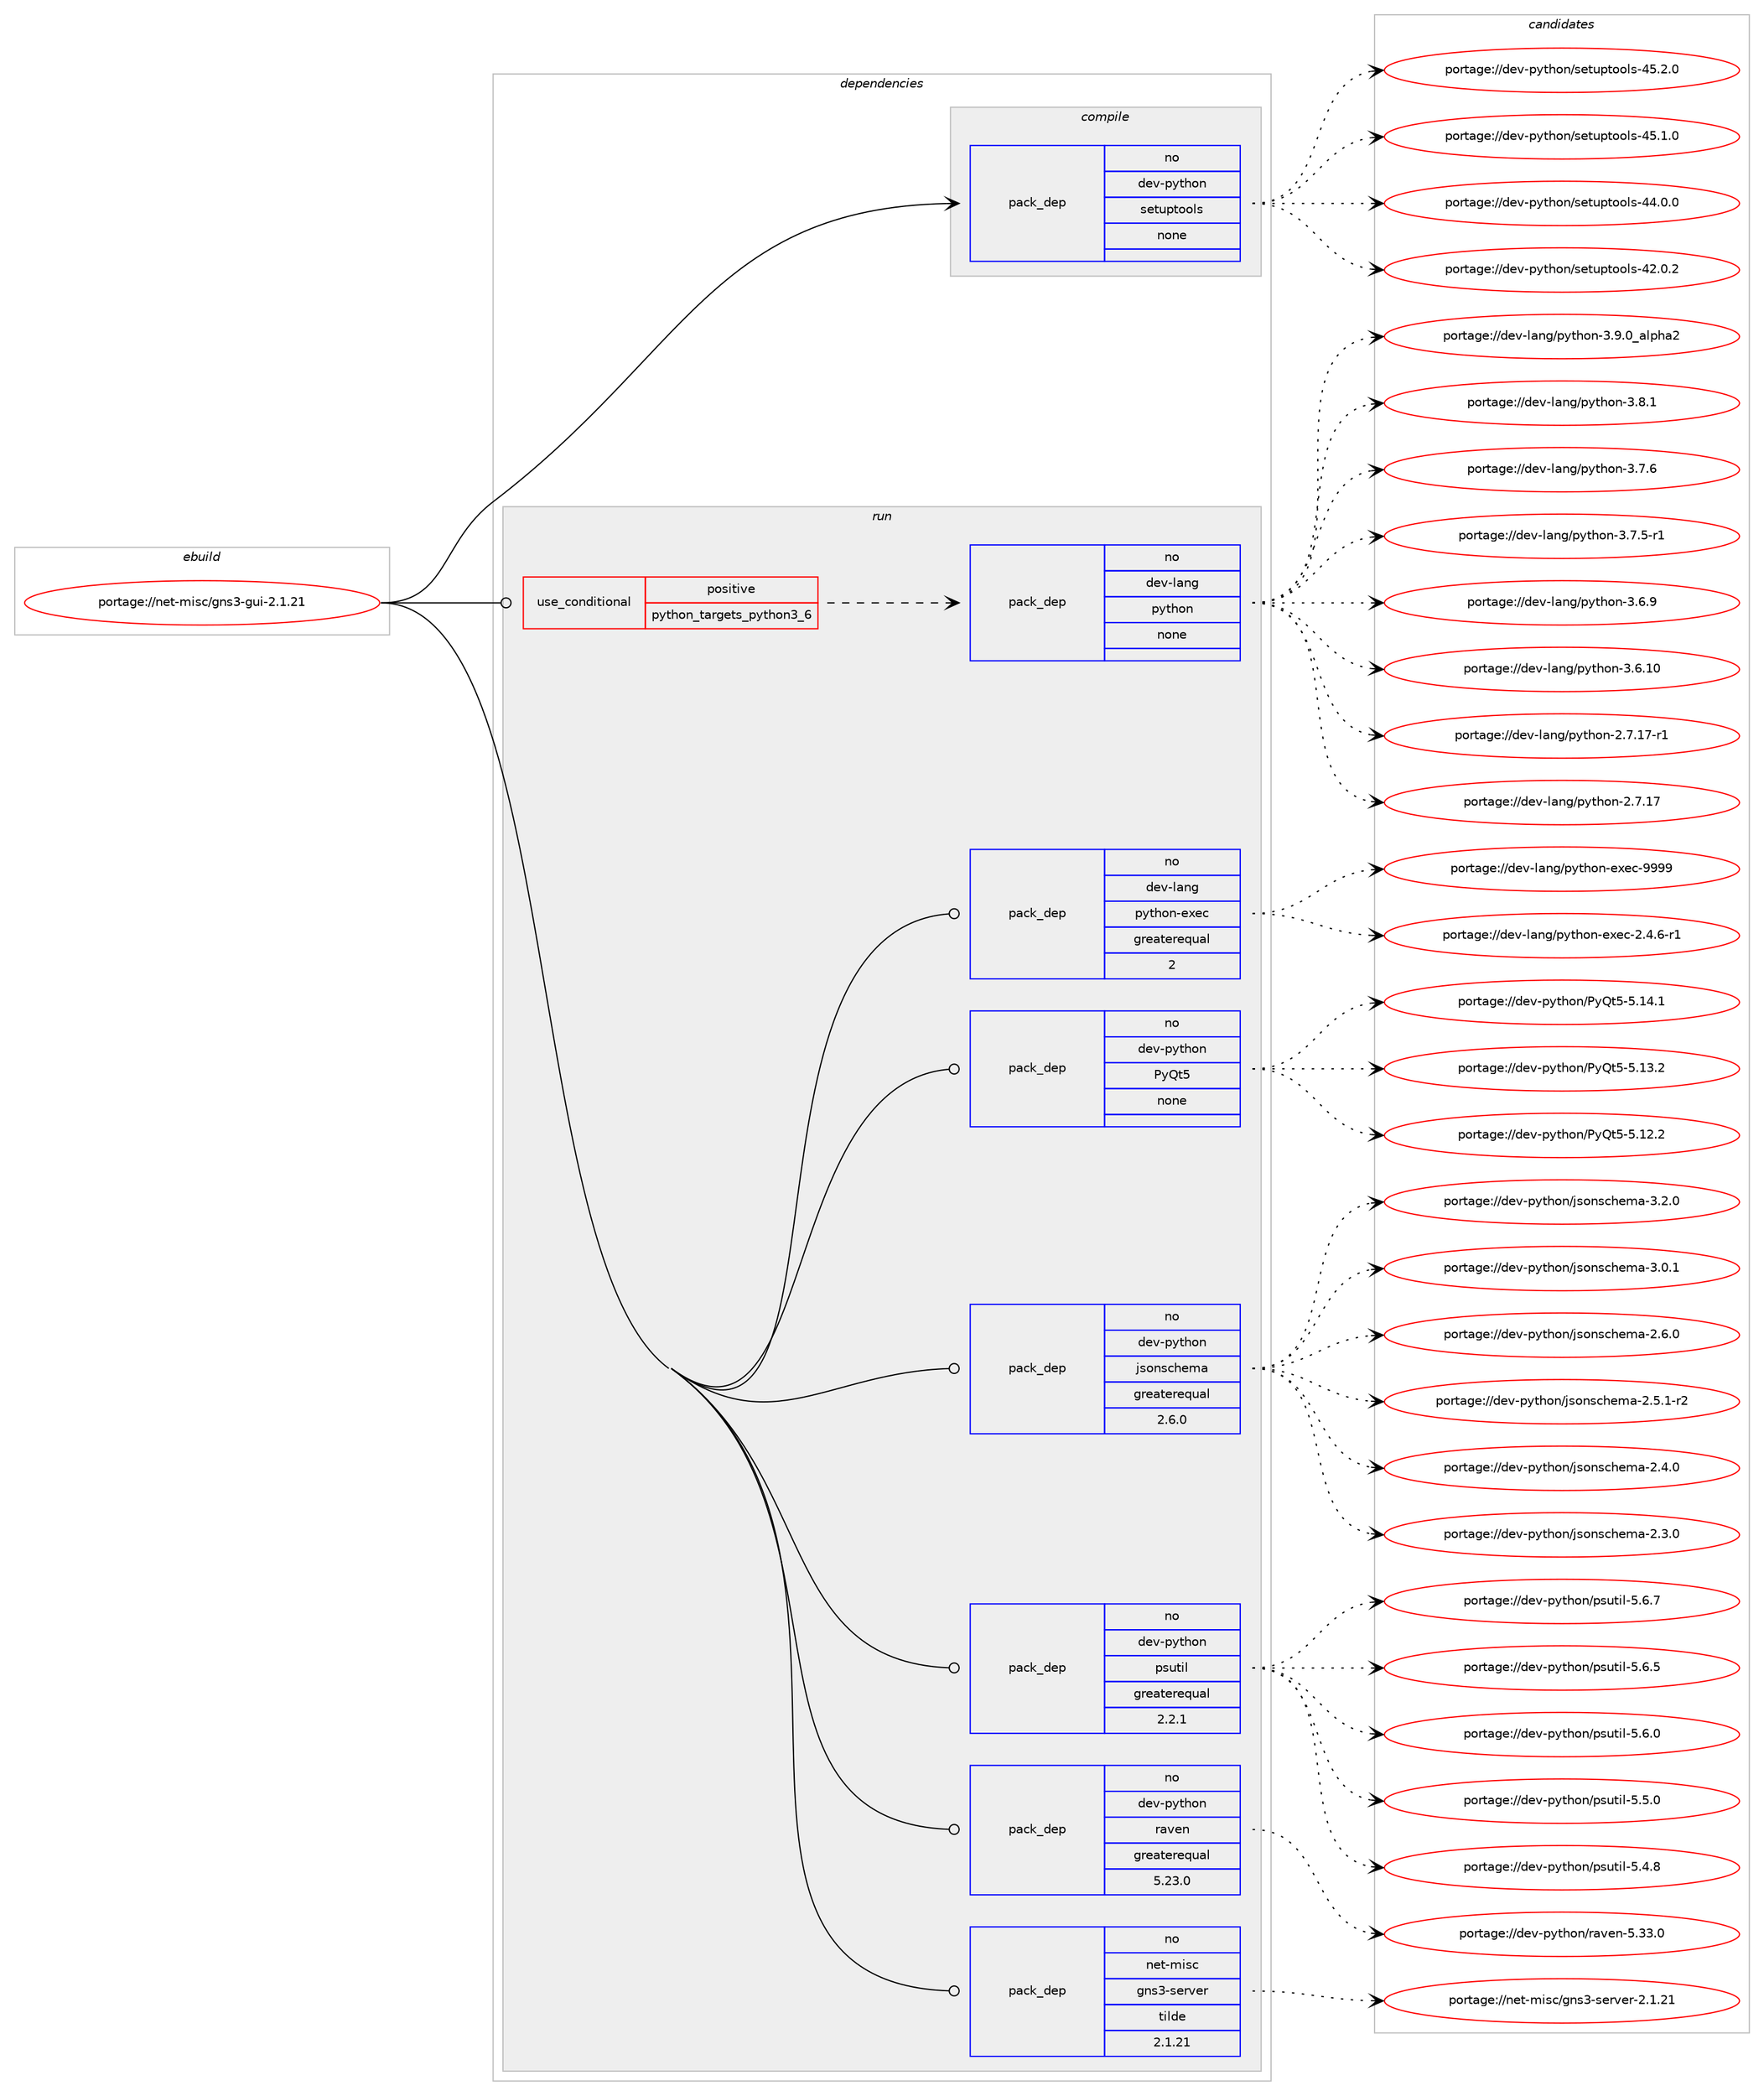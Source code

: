digraph prolog {

# *************
# Graph options
# *************

newrank=true;
concentrate=true;
compound=true;
graph [rankdir=LR,fontname=Helvetica,fontsize=10,ranksep=1.5];#, ranksep=2.5, nodesep=0.2];
edge  [arrowhead=vee];
node  [fontname=Helvetica,fontsize=10];

# **********
# The ebuild
# **********

subgraph cluster_leftcol {
color=gray;
rank=same;
label=<<i>ebuild</i>>;
id [label="portage://net-misc/gns3-gui-2.1.21", color=red, width=4, href="../net-misc/gns3-gui-2.1.21.svg"];
}

# ****************
# The dependencies
# ****************

subgraph cluster_midcol {
color=gray;
label=<<i>dependencies</i>>;
subgraph cluster_compile {
fillcolor="#eeeeee";
style=filled;
label=<<i>compile</i>>;
subgraph pack99125 {
dependency127774 [label=<<TABLE BORDER="0" CELLBORDER="1" CELLSPACING="0" CELLPADDING="4" WIDTH="220"><TR><TD ROWSPAN="6" CELLPADDING="30">pack_dep</TD></TR><TR><TD WIDTH="110">no</TD></TR><TR><TD>dev-python</TD></TR><TR><TD>setuptools</TD></TR><TR><TD>none</TD></TR><TR><TD></TD></TR></TABLE>>, shape=none, color=blue];
}
id:e -> dependency127774:w [weight=20,style="solid",arrowhead="vee"];
}
subgraph cluster_compileandrun {
fillcolor="#eeeeee";
style=filled;
label=<<i>compile and run</i>>;
}
subgraph cluster_run {
fillcolor="#eeeeee";
style=filled;
label=<<i>run</i>>;
subgraph cond26496 {
dependency127775 [label=<<TABLE BORDER="0" CELLBORDER="1" CELLSPACING="0" CELLPADDING="4"><TR><TD ROWSPAN="3" CELLPADDING="10">use_conditional</TD></TR><TR><TD>positive</TD></TR><TR><TD>python_targets_python3_6</TD></TR></TABLE>>, shape=none, color=red];
subgraph pack99126 {
dependency127776 [label=<<TABLE BORDER="0" CELLBORDER="1" CELLSPACING="0" CELLPADDING="4" WIDTH="220"><TR><TD ROWSPAN="6" CELLPADDING="30">pack_dep</TD></TR><TR><TD WIDTH="110">no</TD></TR><TR><TD>dev-lang</TD></TR><TR><TD>python</TD></TR><TR><TD>none</TD></TR><TR><TD></TD></TR></TABLE>>, shape=none, color=blue];
}
dependency127775:e -> dependency127776:w [weight=20,style="dashed",arrowhead="vee"];
}
id:e -> dependency127775:w [weight=20,style="solid",arrowhead="odot"];
subgraph pack99127 {
dependency127777 [label=<<TABLE BORDER="0" CELLBORDER="1" CELLSPACING="0" CELLPADDING="4" WIDTH="220"><TR><TD ROWSPAN="6" CELLPADDING="30">pack_dep</TD></TR><TR><TD WIDTH="110">no</TD></TR><TR><TD>dev-lang</TD></TR><TR><TD>python-exec</TD></TR><TR><TD>greaterequal</TD></TR><TR><TD>2</TD></TR></TABLE>>, shape=none, color=blue];
}
id:e -> dependency127777:w [weight=20,style="solid",arrowhead="odot"];
subgraph pack99128 {
dependency127778 [label=<<TABLE BORDER="0" CELLBORDER="1" CELLSPACING="0" CELLPADDING="4" WIDTH="220"><TR><TD ROWSPAN="6" CELLPADDING="30">pack_dep</TD></TR><TR><TD WIDTH="110">no</TD></TR><TR><TD>dev-python</TD></TR><TR><TD>PyQt5</TD></TR><TR><TD>none</TD></TR><TR><TD></TD></TR></TABLE>>, shape=none, color=blue];
}
id:e -> dependency127778:w [weight=20,style="solid",arrowhead="odot"];
subgraph pack99129 {
dependency127779 [label=<<TABLE BORDER="0" CELLBORDER="1" CELLSPACING="0" CELLPADDING="4" WIDTH="220"><TR><TD ROWSPAN="6" CELLPADDING="30">pack_dep</TD></TR><TR><TD WIDTH="110">no</TD></TR><TR><TD>dev-python</TD></TR><TR><TD>jsonschema</TD></TR><TR><TD>greaterequal</TD></TR><TR><TD>2.6.0</TD></TR></TABLE>>, shape=none, color=blue];
}
id:e -> dependency127779:w [weight=20,style="solid",arrowhead="odot"];
subgraph pack99130 {
dependency127780 [label=<<TABLE BORDER="0" CELLBORDER="1" CELLSPACING="0" CELLPADDING="4" WIDTH="220"><TR><TD ROWSPAN="6" CELLPADDING="30">pack_dep</TD></TR><TR><TD WIDTH="110">no</TD></TR><TR><TD>dev-python</TD></TR><TR><TD>psutil</TD></TR><TR><TD>greaterequal</TD></TR><TR><TD>2.2.1</TD></TR></TABLE>>, shape=none, color=blue];
}
id:e -> dependency127780:w [weight=20,style="solid",arrowhead="odot"];
subgraph pack99131 {
dependency127781 [label=<<TABLE BORDER="0" CELLBORDER="1" CELLSPACING="0" CELLPADDING="4" WIDTH="220"><TR><TD ROWSPAN="6" CELLPADDING="30">pack_dep</TD></TR><TR><TD WIDTH="110">no</TD></TR><TR><TD>dev-python</TD></TR><TR><TD>raven</TD></TR><TR><TD>greaterequal</TD></TR><TR><TD>5.23.0</TD></TR></TABLE>>, shape=none, color=blue];
}
id:e -> dependency127781:w [weight=20,style="solid",arrowhead="odot"];
subgraph pack99132 {
dependency127782 [label=<<TABLE BORDER="0" CELLBORDER="1" CELLSPACING="0" CELLPADDING="4" WIDTH="220"><TR><TD ROWSPAN="6" CELLPADDING="30">pack_dep</TD></TR><TR><TD WIDTH="110">no</TD></TR><TR><TD>net-misc</TD></TR><TR><TD>gns3-server</TD></TR><TR><TD>tilde</TD></TR><TR><TD>2.1.21</TD></TR></TABLE>>, shape=none, color=blue];
}
id:e -> dependency127782:w [weight=20,style="solid",arrowhead="odot"];
}
}

# **************
# The candidates
# **************

subgraph cluster_choices {
rank=same;
color=gray;
label=<<i>candidates</i>>;

subgraph choice99125 {
color=black;
nodesep=1;
choice100101118451121211161041111104711510111611711211611111110811545525346504648 [label="portage://dev-python/setuptools-45.2.0", color=red, width=4,href="../dev-python/setuptools-45.2.0.svg"];
choice100101118451121211161041111104711510111611711211611111110811545525346494648 [label="portage://dev-python/setuptools-45.1.0", color=red, width=4,href="../dev-python/setuptools-45.1.0.svg"];
choice100101118451121211161041111104711510111611711211611111110811545525246484648 [label="portage://dev-python/setuptools-44.0.0", color=red, width=4,href="../dev-python/setuptools-44.0.0.svg"];
choice100101118451121211161041111104711510111611711211611111110811545525046484650 [label="portage://dev-python/setuptools-42.0.2", color=red, width=4,href="../dev-python/setuptools-42.0.2.svg"];
dependency127774:e -> choice100101118451121211161041111104711510111611711211611111110811545525346504648:w [style=dotted,weight="100"];
dependency127774:e -> choice100101118451121211161041111104711510111611711211611111110811545525346494648:w [style=dotted,weight="100"];
dependency127774:e -> choice100101118451121211161041111104711510111611711211611111110811545525246484648:w [style=dotted,weight="100"];
dependency127774:e -> choice100101118451121211161041111104711510111611711211611111110811545525046484650:w [style=dotted,weight="100"];
}
subgraph choice99126 {
color=black;
nodesep=1;
choice10010111845108971101034711212111610411111045514657464895971081121049750 [label="portage://dev-lang/python-3.9.0_alpha2", color=red, width=4,href="../dev-lang/python-3.9.0_alpha2.svg"];
choice100101118451089711010347112121116104111110455146564649 [label="portage://dev-lang/python-3.8.1", color=red, width=4,href="../dev-lang/python-3.8.1.svg"];
choice100101118451089711010347112121116104111110455146554654 [label="portage://dev-lang/python-3.7.6", color=red, width=4,href="../dev-lang/python-3.7.6.svg"];
choice1001011184510897110103471121211161041111104551465546534511449 [label="portage://dev-lang/python-3.7.5-r1", color=red, width=4,href="../dev-lang/python-3.7.5-r1.svg"];
choice100101118451089711010347112121116104111110455146544657 [label="portage://dev-lang/python-3.6.9", color=red, width=4,href="../dev-lang/python-3.6.9.svg"];
choice10010111845108971101034711212111610411111045514654464948 [label="portage://dev-lang/python-3.6.10", color=red, width=4,href="../dev-lang/python-3.6.10.svg"];
choice100101118451089711010347112121116104111110455046554649554511449 [label="portage://dev-lang/python-2.7.17-r1", color=red, width=4,href="../dev-lang/python-2.7.17-r1.svg"];
choice10010111845108971101034711212111610411111045504655464955 [label="portage://dev-lang/python-2.7.17", color=red, width=4,href="../dev-lang/python-2.7.17.svg"];
dependency127776:e -> choice10010111845108971101034711212111610411111045514657464895971081121049750:w [style=dotted,weight="100"];
dependency127776:e -> choice100101118451089711010347112121116104111110455146564649:w [style=dotted,weight="100"];
dependency127776:e -> choice100101118451089711010347112121116104111110455146554654:w [style=dotted,weight="100"];
dependency127776:e -> choice1001011184510897110103471121211161041111104551465546534511449:w [style=dotted,weight="100"];
dependency127776:e -> choice100101118451089711010347112121116104111110455146544657:w [style=dotted,weight="100"];
dependency127776:e -> choice10010111845108971101034711212111610411111045514654464948:w [style=dotted,weight="100"];
dependency127776:e -> choice100101118451089711010347112121116104111110455046554649554511449:w [style=dotted,weight="100"];
dependency127776:e -> choice10010111845108971101034711212111610411111045504655464955:w [style=dotted,weight="100"];
}
subgraph choice99127 {
color=black;
nodesep=1;
choice10010111845108971101034711212111610411111045101120101994557575757 [label="portage://dev-lang/python-exec-9999", color=red, width=4,href="../dev-lang/python-exec-9999.svg"];
choice10010111845108971101034711212111610411111045101120101994550465246544511449 [label="portage://dev-lang/python-exec-2.4.6-r1", color=red, width=4,href="../dev-lang/python-exec-2.4.6-r1.svg"];
dependency127777:e -> choice10010111845108971101034711212111610411111045101120101994557575757:w [style=dotted,weight="100"];
dependency127777:e -> choice10010111845108971101034711212111610411111045101120101994550465246544511449:w [style=dotted,weight="100"];
}
subgraph choice99128 {
color=black;
nodesep=1;
choice100101118451121211161041111104780121811165345534649524649 [label="portage://dev-python/PyQt5-5.14.1", color=red, width=4,href="../dev-python/PyQt5-5.14.1.svg"];
choice100101118451121211161041111104780121811165345534649514650 [label="portage://dev-python/PyQt5-5.13.2", color=red, width=4,href="../dev-python/PyQt5-5.13.2.svg"];
choice100101118451121211161041111104780121811165345534649504650 [label="portage://dev-python/PyQt5-5.12.2", color=red, width=4,href="../dev-python/PyQt5-5.12.2.svg"];
dependency127778:e -> choice100101118451121211161041111104780121811165345534649524649:w [style=dotted,weight="100"];
dependency127778:e -> choice100101118451121211161041111104780121811165345534649514650:w [style=dotted,weight="100"];
dependency127778:e -> choice100101118451121211161041111104780121811165345534649504650:w [style=dotted,weight="100"];
}
subgraph choice99129 {
color=black;
nodesep=1;
choice10010111845112121116104111110471061151111101159910410110997455146504648 [label="portage://dev-python/jsonschema-3.2.0", color=red, width=4,href="../dev-python/jsonschema-3.2.0.svg"];
choice10010111845112121116104111110471061151111101159910410110997455146484649 [label="portage://dev-python/jsonschema-3.0.1", color=red, width=4,href="../dev-python/jsonschema-3.0.1.svg"];
choice10010111845112121116104111110471061151111101159910410110997455046544648 [label="portage://dev-python/jsonschema-2.6.0", color=red, width=4,href="../dev-python/jsonschema-2.6.0.svg"];
choice100101118451121211161041111104710611511111011599104101109974550465346494511450 [label="portage://dev-python/jsonschema-2.5.1-r2", color=red, width=4,href="../dev-python/jsonschema-2.5.1-r2.svg"];
choice10010111845112121116104111110471061151111101159910410110997455046524648 [label="portage://dev-python/jsonschema-2.4.0", color=red, width=4,href="../dev-python/jsonschema-2.4.0.svg"];
choice10010111845112121116104111110471061151111101159910410110997455046514648 [label="portage://dev-python/jsonschema-2.3.0", color=red, width=4,href="../dev-python/jsonschema-2.3.0.svg"];
dependency127779:e -> choice10010111845112121116104111110471061151111101159910410110997455146504648:w [style=dotted,weight="100"];
dependency127779:e -> choice10010111845112121116104111110471061151111101159910410110997455146484649:w [style=dotted,weight="100"];
dependency127779:e -> choice10010111845112121116104111110471061151111101159910410110997455046544648:w [style=dotted,weight="100"];
dependency127779:e -> choice100101118451121211161041111104710611511111011599104101109974550465346494511450:w [style=dotted,weight="100"];
dependency127779:e -> choice10010111845112121116104111110471061151111101159910410110997455046524648:w [style=dotted,weight="100"];
dependency127779:e -> choice10010111845112121116104111110471061151111101159910410110997455046514648:w [style=dotted,weight="100"];
}
subgraph choice99130 {
color=black;
nodesep=1;
choice1001011184511212111610411111047112115117116105108455346544655 [label="portage://dev-python/psutil-5.6.7", color=red, width=4,href="../dev-python/psutil-5.6.7.svg"];
choice1001011184511212111610411111047112115117116105108455346544653 [label="portage://dev-python/psutil-5.6.5", color=red, width=4,href="../dev-python/psutil-5.6.5.svg"];
choice1001011184511212111610411111047112115117116105108455346544648 [label="portage://dev-python/psutil-5.6.0", color=red, width=4,href="../dev-python/psutil-5.6.0.svg"];
choice1001011184511212111610411111047112115117116105108455346534648 [label="portage://dev-python/psutil-5.5.0", color=red, width=4,href="../dev-python/psutil-5.5.0.svg"];
choice1001011184511212111610411111047112115117116105108455346524656 [label="portage://dev-python/psutil-5.4.8", color=red, width=4,href="../dev-python/psutil-5.4.8.svg"];
dependency127780:e -> choice1001011184511212111610411111047112115117116105108455346544655:w [style=dotted,weight="100"];
dependency127780:e -> choice1001011184511212111610411111047112115117116105108455346544653:w [style=dotted,weight="100"];
dependency127780:e -> choice1001011184511212111610411111047112115117116105108455346544648:w [style=dotted,weight="100"];
dependency127780:e -> choice1001011184511212111610411111047112115117116105108455346534648:w [style=dotted,weight="100"];
dependency127780:e -> choice1001011184511212111610411111047112115117116105108455346524656:w [style=dotted,weight="100"];
}
subgraph choice99131 {
color=black;
nodesep=1;
choice10010111845112121116104111110471149711810111045534651514648 [label="portage://dev-python/raven-5.33.0", color=red, width=4,href="../dev-python/raven-5.33.0.svg"];
dependency127781:e -> choice10010111845112121116104111110471149711810111045534651514648:w [style=dotted,weight="100"];
}
subgraph choice99132 {
color=black;
nodesep=1;
choice110101116451091051159947103110115514511510111411810111445504649465049 [label="portage://net-misc/gns3-server-2.1.21", color=red, width=4,href="../net-misc/gns3-server-2.1.21.svg"];
dependency127782:e -> choice110101116451091051159947103110115514511510111411810111445504649465049:w [style=dotted,weight="100"];
}
}

}
